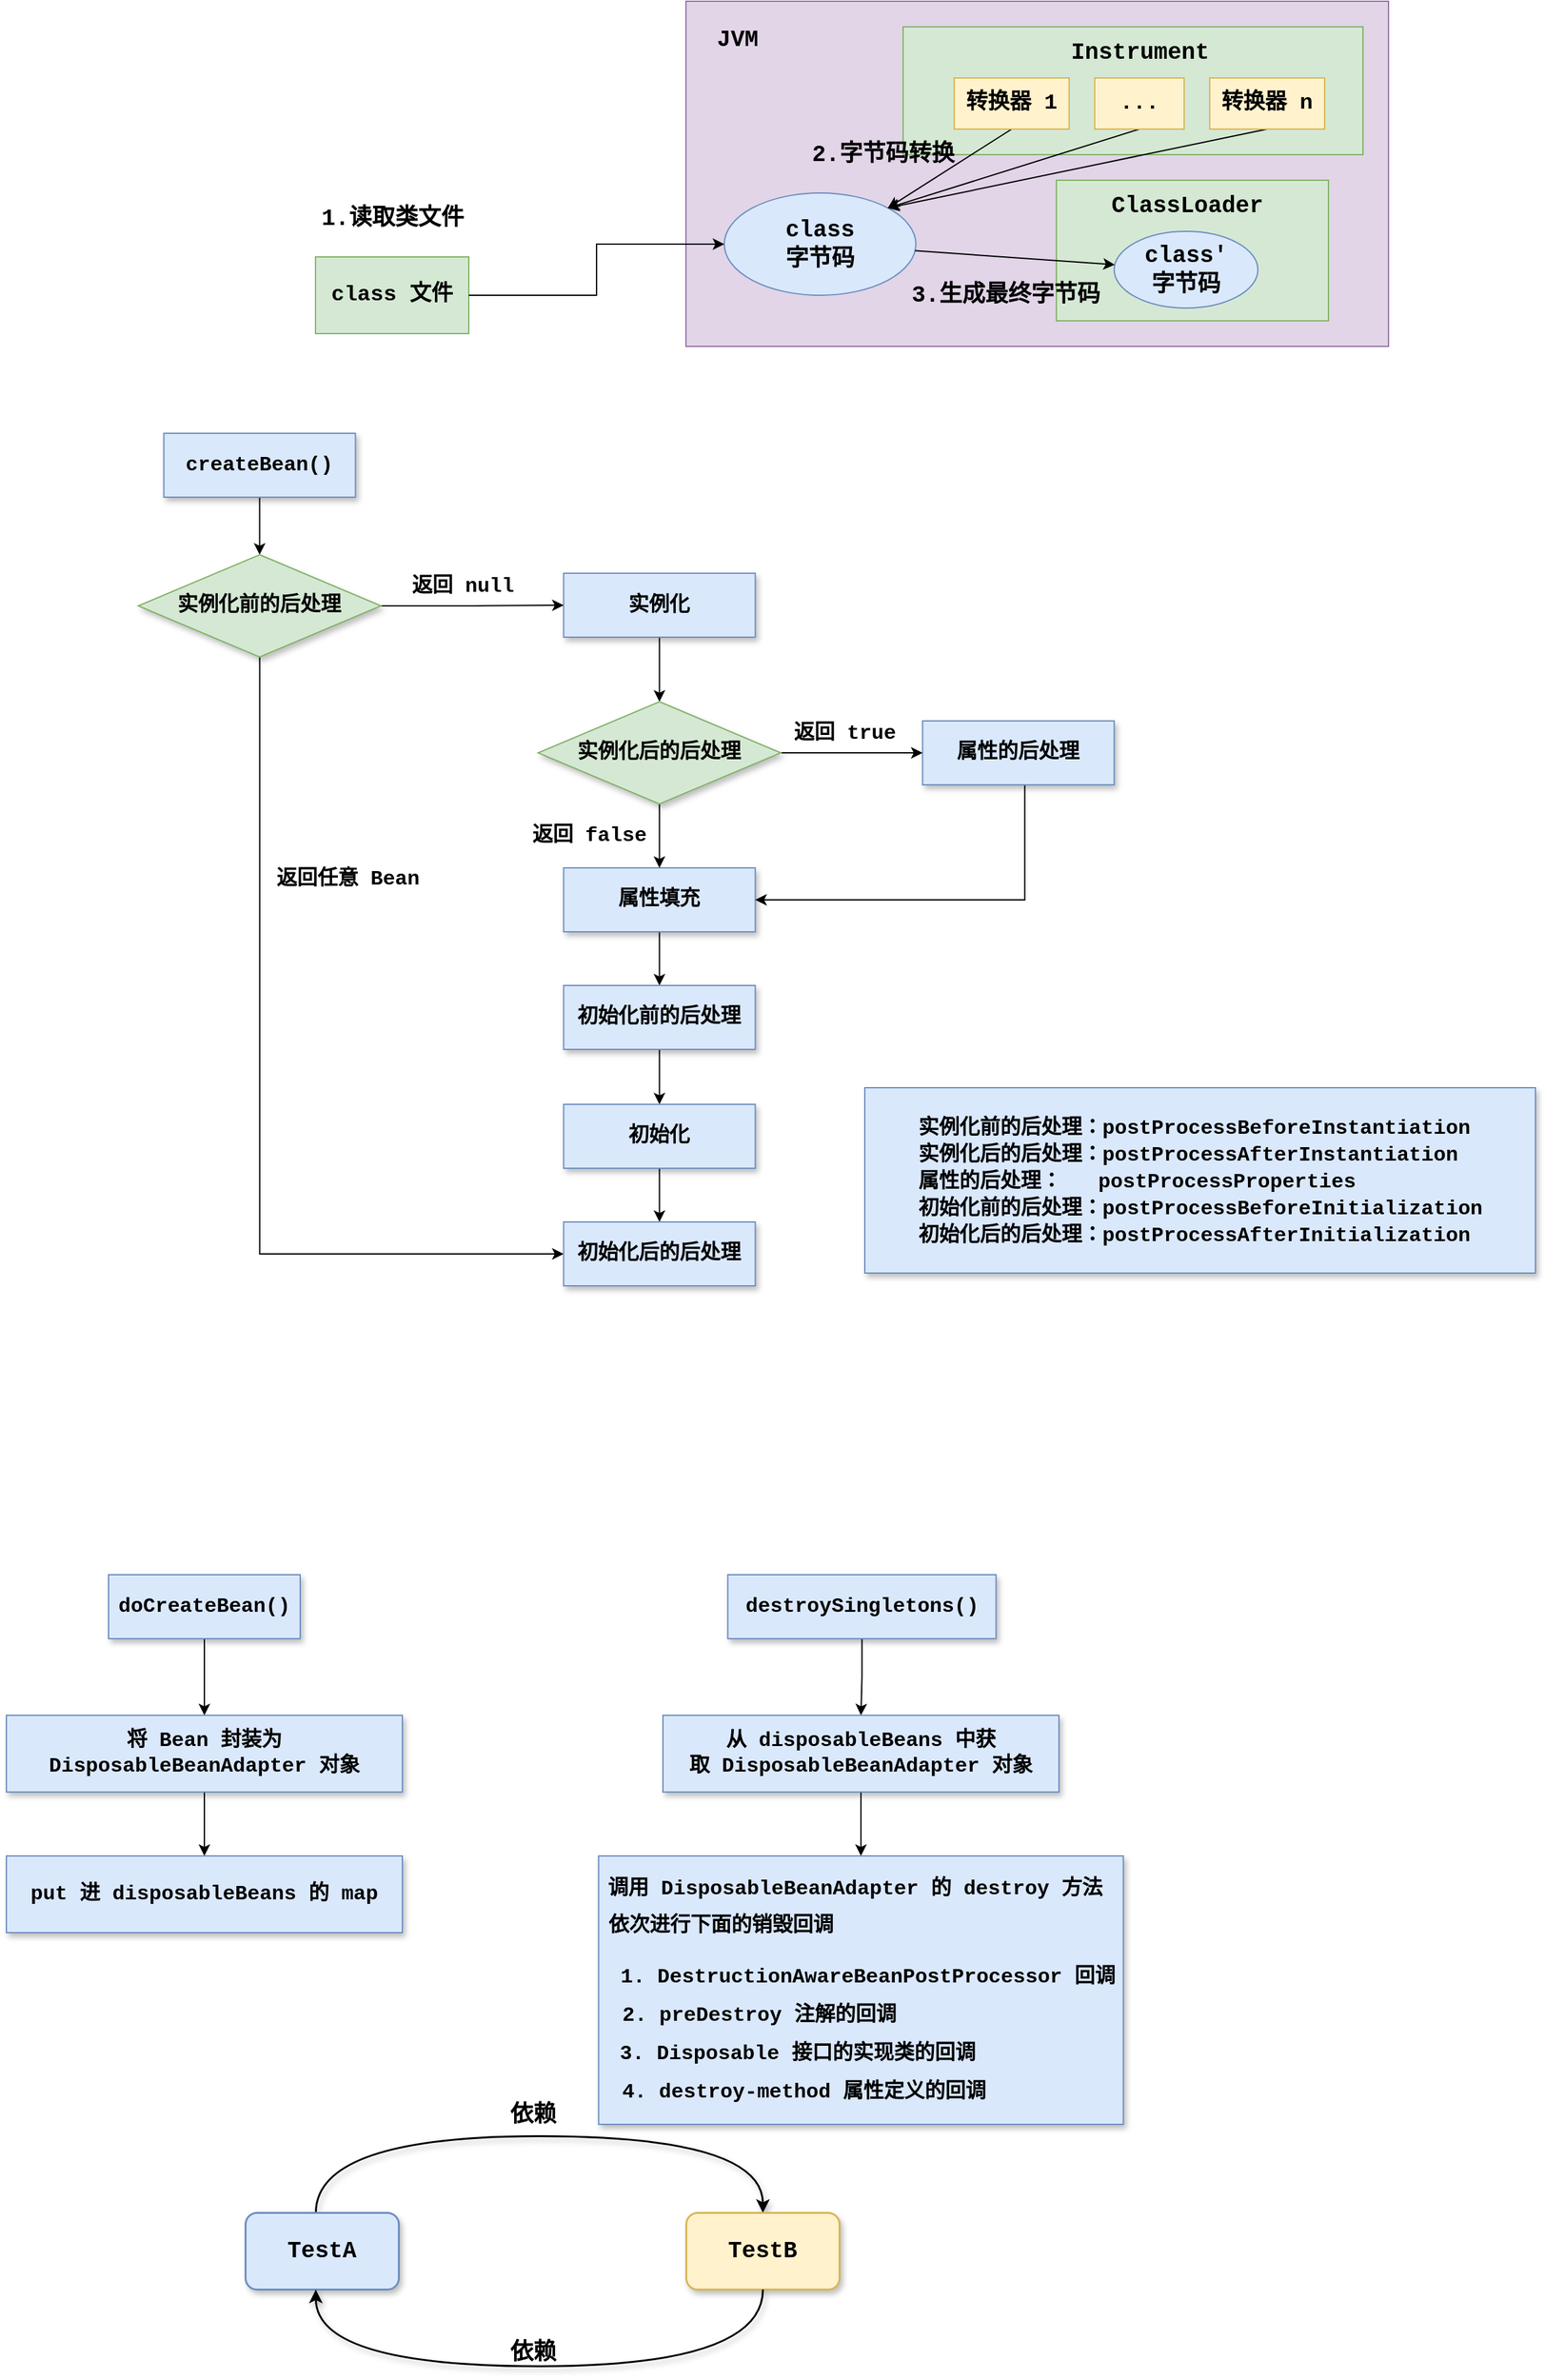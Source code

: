 <mxfile version="24.2.2" type="github">
  <diagram name="第 1 页" id="t5EFKjGEsA6wdtvT4ajn">
    <mxGraphModel dx="2081" dy="714" grid="0" gridSize="10" guides="1" tooltips="1" connect="1" arrows="1" fold="1" page="0" pageScale="1" pageWidth="827" pageHeight="1169" math="0" shadow="0">
      <root>
        <mxCell id="0" />
        <mxCell id="1" parent="0" />
        <mxCell id="-G8xLAvUSs20GB0HylZQ-1" value="&lt;b&gt;&lt;font style=&quot;font-size: 17px;&quot; face=&quot;Courier New&quot;&gt;class 文件&lt;/font&gt;&lt;/b&gt;" style="rounded=0;whiteSpace=wrap;html=1;fillColor=#d5e8d4;strokeColor=#82b366;" parent="1" vertex="1">
          <mxGeometry x="-30" y="300" width="120" height="60" as="geometry" />
        </mxCell>
        <mxCell id="-G8xLAvUSs20GB0HylZQ-2" value="" style="rounded=0;whiteSpace=wrap;html=1;fillColor=#e1d5e7;strokeColor=#9673a6;" parent="1" vertex="1">
          <mxGeometry x="260" y="100" width="550" height="270" as="geometry" />
        </mxCell>
        <mxCell id="-G8xLAvUSs20GB0HylZQ-3" value="&lt;b style=&quot;font-size: 18px;&quot;&gt;&lt;font style=&quot;font-size: 18px;&quot; face=&quot;Courier New&quot;&gt;class &lt;br&gt;字节码&lt;/font&gt;&lt;/b&gt;" style="ellipse;whiteSpace=wrap;html=1;fillColor=#dae8fc;strokeColor=#6c8ebf;" parent="1" vertex="1">
          <mxGeometry x="290" y="250" width="150" height="80" as="geometry" />
        </mxCell>
        <mxCell id="-G8xLAvUSs20GB0HylZQ-4" value="" style="rounded=0;whiteSpace=wrap;html=1;fillColor=#d5e8d4;strokeColor=#82b366;" parent="1" vertex="1">
          <mxGeometry x="430" y="120" width="360" height="100" as="geometry" />
        </mxCell>
        <mxCell id="-G8xLAvUSs20GB0HylZQ-18" style="rounded=0;orthogonalLoop=1;jettySize=auto;html=1;entryX=1;entryY=0;entryDx=0;entryDy=0;exitX=0.5;exitY=1;exitDx=0;exitDy=0;" parent="1" source="-G8xLAvUSs20GB0HylZQ-5" target="-G8xLAvUSs20GB0HylZQ-3" edge="1">
          <mxGeometry relative="1" as="geometry" />
        </mxCell>
        <mxCell id="-G8xLAvUSs20GB0HylZQ-5" value="&lt;b&gt;&lt;font style=&quot;font-size: 17px;&quot; face=&quot;Courier New&quot;&gt;转换器 1&lt;/font&gt;&lt;/b&gt;" style="rounded=0;whiteSpace=wrap;html=1;fillColor=#fff2cc;strokeColor=#d6b656;" parent="1" vertex="1">
          <mxGeometry x="470" y="160" width="90" height="40" as="geometry" />
        </mxCell>
        <mxCell id="-G8xLAvUSs20GB0HylZQ-19" style="rounded=0;orthogonalLoop=1;jettySize=auto;html=1;entryX=1;entryY=0;entryDx=0;entryDy=0;exitX=0.5;exitY=1;exitDx=0;exitDy=0;" parent="1" source="-G8xLAvUSs20GB0HylZQ-6" target="-G8xLAvUSs20GB0HylZQ-3" edge="1">
          <mxGeometry relative="1" as="geometry" />
        </mxCell>
        <mxCell id="-G8xLAvUSs20GB0HylZQ-6" value="&lt;font face=&quot;Courier New&quot;&gt;&lt;span style=&quot;font-size: 17px;&quot;&gt;&lt;b&gt;...&lt;/b&gt;&lt;/span&gt;&lt;/font&gt;" style="rounded=0;whiteSpace=wrap;html=1;fillColor=#fff2cc;strokeColor=#d6b656;" parent="1" vertex="1">
          <mxGeometry x="580" y="160" width="70" height="40" as="geometry" />
        </mxCell>
        <mxCell id="-G8xLAvUSs20GB0HylZQ-20" style="rounded=0;orthogonalLoop=1;jettySize=auto;html=1;entryX=1;entryY=0;entryDx=0;entryDy=0;exitX=0.5;exitY=1;exitDx=0;exitDy=0;" parent="1" source="-G8xLAvUSs20GB0HylZQ-7" target="-G8xLAvUSs20GB0HylZQ-3" edge="1">
          <mxGeometry relative="1" as="geometry" />
        </mxCell>
        <mxCell id="-G8xLAvUSs20GB0HylZQ-7" value="&lt;b&gt;&lt;font style=&quot;font-size: 17px;&quot; face=&quot;Courier New&quot;&gt;转换器 n&lt;/font&gt;&lt;/b&gt;" style="rounded=0;whiteSpace=wrap;html=1;fillColor=#fff2cc;strokeColor=#d6b656;" parent="1" vertex="1">
          <mxGeometry x="670" y="160" width="90" height="40" as="geometry" />
        </mxCell>
        <mxCell id="-G8xLAvUSs20GB0HylZQ-8" value="&lt;b&gt;&lt;font style=&quot;font-size: 18px;&quot; face=&quot;Courier New&quot;&gt;Instrument&lt;/font&gt;&lt;/b&gt;" style="text;html=1;align=center;verticalAlign=middle;resizable=0;points=[];autosize=1;strokeColor=none;fillColor=none;" parent="1" vertex="1">
          <mxGeometry x="550" y="120" width="130" height="40" as="geometry" />
        </mxCell>
        <mxCell id="-G8xLAvUSs20GB0HylZQ-9" value="" style="rounded=0;whiteSpace=wrap;html=1;fillColor=#d5e8d4;strokeColor=#82b366;" parent="1" vertex="1">
          <mxGeometry x="550" y="240" width="213" height="110" as="geometry" />
        </mxCell>
        <mxCell id="-G8xLAvUSs20GB0HylZQ-10" value="&lt;b style=&quot;font-size: 18px;&quot;&gt;&lt;font style=&quot;font-size: 18px;&quot; face=&quot;Courier New&quot;&gt;class&#39;&lt;br&gt;字节码&lt;/font&gt;&lt;/b&gt;" style="ellipse;whiteSpace=wrap;html=1;fillColor=#dae8fc;strokeColor=#6c8ebf;" parent="1" vertex="1">
          <mxGeometry x="595.25" y="280" width="112.5" height="60" as="geometry" />
        </mxCell>
        <mxCell id="-G8xLAvUSs20GB0HylZQ-11" value="&lt;b&gt;&lt;font style=&quot;font-size: 18px;&quot; face=&quot;Courier New&quot;&gt;ClassLoader&lt;/font&gt;&lt;/b&gt;" style="text;html=1;align=center;verticalAlign=middle;resizable=0;points=[];autosize=1;strokeColor=none;fillColor=none;" parent="1" vertex="1">
          <mxGeometry x="581.5" y="240" width="140" height="40" as="geometry" />
        </mxCell>
        <mxCell id="-G8xLAvUSs20GB0HylZQ-12" style="edgeStyle=orthogonalEdgeStyle;rounded=0;orthogonalLoop=1;jettySize=auto;html=1;" parent="1" source="-G8xLAvUSs20GB0HylZQ-1" target="-G8xLAvUSs20GB0HylZQ-3" edge="1">
          <mxGeometry relative="1" as="geometry" />
        </mxCell>
        <mxCell id="-G8xLAvUSs20GB0HylZQ-16" value="&lt;b&gt;&lt;font style=&quot;font-size: 18px;&quot; face=&quot;Courier New&quot;&gt;1.读取类文件&lt;/font&gt;&lt;/b&gt;" style="text;html=1;align=center;verticalAlign=middle;resizable=0;points=[];autosize=1;strokeColor=none;fillColor=none;" parent="1" vertex="1">
          <mxGeometry x="-40" y="250" width="140" height="40" as="geometry" />
        </mxCell>
        <mxCell id="-G8xLAvUSs20GB0HylZQ-17" value="&lt;b&gt;&lt;font style=&quot;font-size: 18px;&quot; face=&quot;Courier New&quot;&gt;2.字节码转换&lt;/font&gt;&lt;/b&gt;" style="text;html=1;align=center;verticalAlign=middle;resizable=0;points=[];autosize=1;strokeColor=none;fillColor=none;" parent="1" vertex="1">
          <mxGeometry x="344" y="200" width="140" height="40" as="geometry" />
        </mxCell>
        <mxCell id="-G8xLAvUSs20GB0HylZQ-21" value="&lt;b&gt;&lt;font style=&quot;font-size: 18px;&quot; face=&quot;Courier New&quot;&gt;3.生成最终字节码&lt;/font&gt;&lt;/b&gt;" style="text;html=1;align=center;verticalAlign=middle;resizable=0;points=[];autosize=1;strokeColor=none;fillColor=none;" parent="1" vertex="1">
          <mxGeometry x="425.25" y="310" width="170" height="40" as="geometry" />
        </mxCell>
        <mxCell id="-G8xLAvUSs20GB0HylZQ-22" style="rounded=0;orthogonalLoop=1;jettySize=auto;html=1;" parent="1" source="-G8xLAvUSs20GB0HylZQ-3" target="-G8xLAvUSs20GB0HylZQ-10" edge="1">
          <mxGeometry relative="1" as="geometry" />
        </mxCell>
        <mxCell id="-G8xLAvUSs20GB0HylZQ-23" value="&lt;b&gt;&lt;font style=&quot;font-size: 18px;&quot; face=&quot;Courier New&quot;&gt;JVM&lt;/font&gt;&lt;/b&gt;" style="text;html=1;align=center;verticalAlign=middle;resizable=0;points=[];autosize=1;strokeColor=none;fillColor=none;" parent="1" vertex="1">
          <mxGeometry x="270" y="110" width="60" height="40" as="geometry" />
        </mxCell>
        <mxCell id="K9ITG3saKui1EiPYe7uI-20" style="edgeStyle=orthogonalEdgeStyle;rounded=0;orthogonalLoop=1;jettySize=auto;html=1;" parent="1" source="K9ITG3saKui1EiPYe7uI-1" target="K9ITG3saKui1EiPYe7uI-19" edge="1">
          <mxGeometry relative="1" as="geometry" />
        </mxCell>
        <mxCell id="K9ITG3saKui1EiPYe7uI-1" value="&lt;b&gt;&lt;font style=&quot;font-size: 16px;&quot; face=&quot;Courier New&quot;&gt;createBean()&lt;/font&gt;&lt;/b&gt;" style="rounded=0;whiteSpace=wrap;html=1;fillColor=#dae8fc;strokeColor=#6c8ebf;shadow=1;" parent="1" vertex="1">
          <mxGeometry x="-148.75" y="438" width="150" height="50" as="geometry" />
        </mxCell>
        <mxCell id="K9ITG3saKui1EiPYe7uI-7" style="edgeStyle=orthogonalEdgeStyle;rounded=0;orthogonalLoop=1;jettySize=auto;html=1;" parent="1" source="K9ITG3saKui1EiPYe7uI-4" target="K9ITG3saKui1EiPYe7uI-27" edge="1">
          <mxGeometry relative="1" as="geometry">
            <mxPoint x="239.25" y="630.5" as="targetPoint" />
          </mxGeometry>
        </mxCell>
        <mxCell id="K9ITG3saKui1EiPYe7uI-4" value="&lt;font face=&quot;Courier New&quot;&gt;&lt;span style=&quot;font-size: 16px;&quot;&gt;&lt;b&gt;实例化&lt;/b&gt;&lt;/span&gt;&lt;/font&gt;" style="rounded=0;whiteSpace=wrap;html=1;fillColor=#dae8fc;strokeColor=#6c8ebf;shadow=1;" parent="1" vertex="1">
          <mxGeometry x="164.25" y="547.5" width="150" height="50" as="geometry" />
        </mxCell>
        <mxCell id="K9ITG3saKui1EiPYe7uI-12" style="edgeStyle=orthogonalEdgeStyle;rounded=0;orthogonalLoop=1;jettySize=auto;html=1;" parent="1" source="K9ITG3saKui1EiPYe7uI-8" target="K9ITG3saKui1EiPYe7uI-9" edge="1">
          <mxGeometry relative="1" as="geometry" />
        </mxCell>
        <mxCell id="K9ITG3saKui1EiPYe7uI-8" value="&lt;font face=&quot;Courier New&quot;&gt;&lt;span style=&quot;font-size: 16px;&quot;&gt;&lt;b&gt;属性填充&lt;/b&gt;&lt;/span&gt;&lt;/font&gt;" style="rounded=0;whiteSpace=wrap;html=1;fillColor=#dae8fc;strokeColor=#6c8ebf;shadow=1;" parent="1" vertex="1">
          <mxGeometry x="164.25" y="778" width="150" height="50" as="geometry" />
        </mxCell>
        <mxCell id="K9ITG3saKui1EiPYe7uI-13" style="edgeStyle=orthogonalEdgeStyle;rounded=0;orthogonalLoop=1;jettySize=auto;html=1;" parent="1" source="K9ITG3saKui1EiPYe7uI-9" target="K9ITG3saKui1EiPYe7uI-10" edge="1">
          <mxGeometry relative="1" as="geometry" />
        </mxCell>
        <mxCell id="K9ITG3saKui1EiPYe7uI-9" value="&lt;font face=&quot;Courier New&quot;&gt;&lt;span style=&quot;font-size: 16px;&quot;&gt;&lt;b&gt;初始化前的后处理&lt;/b&gt;&lt;/span&gt;&lt;/font&gt;" style="rounded=0;whiteSpace=wrap;html=1;fillColor=#dae8fc;strokeColor=#6c8ebf;shadow=1;" parent="1" vertex="1">
          <mxGeometry x="164.25" y="870" width="150" height="50" as="geometry" />
        </mxCell>
        <mxCell id="qCCeTMFwcqRYeo12MGRy-3" style="edgeStyle=orthogonalEdgeStyle;rounded=0;orthogonalLoop=1;jettySize=auto;html=1;" edge="1" parent="1" source="K9ITG3saKui1EiPYe7uI-10" target="qCCeTMFwcqRYeo12MGRy-1">
          <mxGeometry relative="1" as="geometry" />
        </mxCell>
        <mxCell id="K9ITG3saKui1EiPYe7uI-10" value="&lt;font face=&quot;Courier New&quot;&gt;&lt;span style=&quot;font-size: 16px;&quot;&gt;&lt;b&gt;初始化&lt;/b&gt;&lt;/span&gt;&lt;/font&gt;" style="rounded=0;whiteSpace=wrap;html=1;fillColor=#dae8fc;strokeColor=#6c8ebf;shadow=1;" parent="1" vertex="1">
          <mxGeometry x="164.25" y="963" width="150" height="50" as="geometry" />
        </mxCell>
        <mxCell id="K9ITG3saKui1EiPYe7uI-21" style="edgeStyle=orthogonalEdgeStyle;rounded=0;orthogonalLoop=1;jettySize=auto;html=1;exitX=1;exitY=0.5;exitDx=0;exitDy=0;entryX=0;entryY=0.5;entryDx=0;entryDy=0;" parent="1" source="K9ITG3saKui1EiPYe7uI-19" target="K9ITG3saKui1EiPYe7uI-4" edge="1">
          <mxGeometry relative="1" as="geometry" />
        </mxCell>
        <mxCell id="qCCeTMFwcqRYeo12MGRy-2" style="edgeStyle=orthogonalEdgeStyle;rounded=0;orthogonalLoop=1;jettySize=auto;html=1;entryX=0;entryY=0.5;entryDx=0;entryDy=0;" edge="1" parent="1" source="K9ITG3saKui1EiPYe7uI-19" target="qCCeTMFwcqRYeo12MGRy-1">
          <mxGeometry relative="1" as="geometry">
            <Array as="points">
              <mxPoint x="-74" y="1080" />
            </Array>
          </mxGeometry>
        </mxCell>
        <mxCell id="K9ITG3saKui1EiPYe7uI-19" value="&lt;b&gt;&lt;font style=&quot;font-size: 16px;&quot; face=&quot;Courier New&quot;&gt;实例化前的后处理&lt;/font&gt;&lt;/b&gt;" style="rhombus;whiteSpace=wrap;html=1;fillColor=#d5e8d4;strokeColor=#82b366;shadow=1;" parent="1" vertex="1">
          <mxGeometry x="-168.75" y="533" width="190" height="80" as="geometry" />
        </mxCell>
        <mxCell id="K9ITG3saKui1EiPYe7uI-23" value="&lt;b style=&quot;border-color: var(--border-color);&quot;&gt;&lt;font style=&quot;border-color: var(--border-color); font-size: 16px;&quot; face=&quot;Courier New&quot;&gt;返回任意 Bean&lt;/font&gt;&lt;/b&gt;" style="text;html=1;align=center;verticalAlign=middle;resizable=0;points=[];autosize=1;strokeColor=none;fillColor=none;" parent="1" vertex="1">
          <mxGeometry x="-74.75" y="771.5" width="140" height="30" as="geometry" />
        </mxCell>
        <mxCell id="K9ITG3saKui1EiPYe7uI-24" value="&lt;b style=&quot;border-color: var(--border-color);&quot;&gt;&lt;font style=&quot;border-color: var(--border-color); font-size: 16px;&quot; face=&quot;Courier New&quot;&gt;返回 null&lt;/font&gt;&lt;/b&gt;" style="text;html=1;align=center;verticalAlign=middle;resizable=0;points=[];autosize=1;strokeColor=none;fillColor=none;" parent="1" vertex="1">
          <mxGeometry x="35.25" y="543" width="100" height="30" as="geometry" />
        </mxCell>
        <mxCell id="K9ITG3saKui1EiPYe7uI-32" style="edgeStyle=orthogonalEdgeStyle;rounded=0;orthogonalLoop=1;jettySize=auto;html=1;entryX=1;entryY=0.5;entryDx=0;entryDy=0;" parent="1" source="K9ITG3saKui1EiPYe7uI-25" target="K9ITG3saKui1EiPYe7uI-8" edge="1">
          <mxGeometry relative="1" as="geometry">
            <Array as="points">
              <mxPoint x="525.25" y="803" />
            </Array>
          </mxGeometry>
        </mxCell>
        <mxCell id="K9ITG3saKui1EiPYe7uI-25" value="&lt;font face=&quot;Courier New&quot;&gt;&lt;span style=&quot;font-size: 16px;&quot;&gt;&lt;b&gt;属性的后处理&lt;/b&gt;&lt;/span&gt;&lt;/font&gt;" style="rounded=0;whiteSpace=wrap;html=1;fillColor=#dae8fc;strokeColor=#6c8ebf;shadow=1;" parent="1" vertex="1">
          <mxGeometry x="445.25" y="663" width="150" height="50" as="geometry" />
        </mxCell>
        <mxCell id="K9ITG3saKui1EiPYe7uI-28" style="edgeStyle=orthogonalEdgeStyle;rounded=0;orthogonalLoop=1;jettySize=auto;html=1;" parent="1" source="K9ITG3saKui1EiPYe7uI-27" target="K9ITG3saKui1EiPYe7uI-25" edge="1">
          <mxGeometry relative="1" as="geometry" />
        </mxCell>
        <mxCell id="K9ITG3saKui1EiPYe7uI-30" style="edgeStyle=orthogonalEdgeStyle;rounded=0;orthogonalLoop=1;jettySize=auto;html=1;" parent="1" source="K9ITG3saKui1EiPYe7uI-27" target="K9ITG3saKui1EiPYe7uI-8" edge="1">
          <mxGeometry relative="1" as="geometry" />
        </mxCell>
        <mxCell id="K9ITG3saKui1EiPYe7uI-27" value="&lt;b&gt;&lt;font style=&quot;font-size: 16px;&quot; face=&quot;Courier New&quot;&gt;实例化后的后处理&lt;/font&gt;&lt;/b&gt;" style="rhombus;whiteSpace=wrap;html=1;fillColor=#d5e8d4;strokeColor=#82b366;shadow=1;" parent="1" vertex="1">
          <mxGeometry x="144.25" y="648" width="190" height="80" as="geometry" />
        </mxCell>
        <mxCell id="K9ITG3saKui1EiPYe7uI-29" value="&lt;b style=&quot;border-color: var(--border-color);&quot;&gt;&lt;font style=&quot;border-color: var(--border-color); font-size: 16px;&quot; face=&quot;Courier New&quot;&gt;返回 true&lt;/font&gt;&lt;/b&gt;" style="text;html=1;align=center;verticalAlign=middle;resizable=0;points=[];autosize=1;strokeColor=none;fillColor=none;" parent="1" vertex="1">
          <mxGeometry x="334.25" y="658" width="100" height="30" as="geometry" />
        </mxCell>
        <mxCell id="K9ITG3saKui1EiPYe7uI-31" value="&lt;b style=&quot;border-color: var(--border-color);&quot;&gt;&lt;font style=&quot;border-color: var(--border-color); font-size: 16px;&quot; face=&quot;Courier New&quot;&gt;返回 false&lt;/font&gt;&lt;/b&gt;" style="text;html=1;align=center;verticalAlign=middle;resizable=0;points=[];autosize=1;strokeColor=none;fillColor=none;" parent="1" vertex="1">
          <mxGeometry x="129.25" y="738" width="110" height="30" as="geometry" />
        </mxCell>
        <mxCell id="K9ITG3saKui1EiPYe7uI-34" value="&lt;blockquote style=&quot;margin: 0 0 0 40px; border: none; padding: 0px;&quot;&gt;&lt;b style=&quot;font-size: 16px;&quot;&gt;&lt;font style=&quot;font-size: 16px;&quot; face=&quot;Courier New&quot;&gt;实例化前的后处理：postProcessBeforeInstantiation&lt;br&gt;&lt;/font&gt;&lt;/b&gt;&lt;b style=&quot;font-size: 16px;&quot;&gt;&lt;font style=&quot;font-size: 16px;&quot; face=&quot;Courier New&quot;&gt;实例化后的后处理：postProcessAfterInstantiation&lt;br&gt;&lt;/font&gt;&lt;/b&gt;&lt;b style=&quot;font-size: 16px;&quot;&gt;&lt;font style=&quot;font-size: 16px;&quot; face=&quot;Courier New&quot;&gt;属性的后处理：&amp;nbsp; &amp;nbsp;postProcessProperties&lt;br&gt;&lt;/font&gt;&lt;/b&gt;&lt;b style=&quot;font-size: 16px;&quot;&gt;&lt;font style=&quot;font-size: 16px;&quot; face=&quot;Courier New&quot;&gt;初始化前的后处理：postProcessBeforeInitialization&lt;br&gt;&lt;/font&gt;&lt;/b&gt;&lt;b style=&quot;font-size: 16px;&quot;&gt;&lt;font style=&quot;font-size: 16px;&quot; face=&quot;Courier New&quot;&gt;初始化后的后处理：postProcessAfterInitialization&lt;/font&gt;&lt;/b&gt;&lt;/blockquote&gt;" style="rounded=0;whiteSpace=wrap;html=1;align=left;fillColor=#dae8fc;strokeColor=#6c8ebf;shadow=1;" parent="1" vertex="1">
          <mxGeometry x="400" y="950" width="525" height="145" as="geometry" />
        </mxCell>
        <mxCell id="J8kABM4ftK17kCS1gj3n-8" style="edgeStyle=orthogonalEdgeStyle;rounded=0;orthogonalLoop=1;jettySize=auto;html=1;" parent="1" source="J8kABM4ftK17kCS1gj3n-2" target="J8kABM4ftK17kCS1gj3n-3" edge="1">
          <mxGeometry relative="1" as="geometry" />
        </mxCell>
        <mxCell id="J8kABM4ftK17kCS1gj3n-2" value="&lt;b&gt;&lt;font style=&quot;font-size: 16px;&quot; face=&quot;Courier New&quot;&gt;doCreateBean()&lt;/font&gt;&lt;/b&gt;" style="rounded=0;whiteSpace=wrap;html=1;fillColor=#dae8fc;strokeColor=#6c8ebf;shadow=1;" parent="1" vertex="1">
          <mxGeometry x="-192" y="1331" width="150" height="50" as="geometry" />
        </mxCell>
        <mxCell id="J8kABM4ftK17kCS1gj3n-10" style="edgeStyle=orthogonalEdgeStyle;rounded=0;orthogonalLoop=1;jettySize=auto;html=1;" parent="1" source="J8kABM4ftK17kCS1gj3n-3" target="J8kABM4ftK17kCS1gj3n-9" edge="1">
          <mxGeometry relative="1" as="geometry" />
        </mxCell>
        <mxCell id="J8kABM4ftK17kCS1gj3n-3" value="&lt;font face=&quot;Courier New&quot;&gt;&lt;span style=&quot;font-size: 16px;&quot;&gt;&lt;b&gt;将 Bean 封装为&lt;/b&gt;&lt;/span&gt;&lt;/font&gt;&lt;font size=&quot;1&quot; face=&quot;Courier New&quot;&gt;&lt;b style=&quot;font-size: 16px;&quot;&gt;DisposableBeanAdapter 对象&lt;/b&gt;&lt;/font&gt;" style="rounded=0;whiteSpace=wrap;html=1;fillColor=#dae8fc;strokeColor=#6c8ebf;shadow=1;" parent="1" vertex="1">
          <mxGeometry x="-272" y="1441" width="310" height="60" as="geometry" />
        </mxCell>
        <mxCell id="J8kABM4ftK17kCS1gj3n-9" value="&lt;font face=&quot;Courier New&quot;&gt;&lt;span style=&quot;font-size: 16px;&quot;&gt;&lt;b&gt;put 进 disposableBeans 的 map&lt;/b&gt;&lt;/span&gt;&lt;/font&gt;" style="rounded=0;whiteSpace=wrap;html=1;fillColor=#dae8fc;strokeColor=#6c8ebf;shadow=1;" parent="1" vertex="1">
          <mxGeometry x="-272" y="1551" width="310" height="60" as="geometry" />
        </mxCell>
        <mxCell id="J8kABM4ftK17kCS1gj3n-13" style="edgeStyle=orthogonalEdgeStyle;rounded=0;orthogonalLoop=1;jettySize=auto;html=1;" parent="1" source="J8kABM4ftK17kCS1gj3n-11" target="J8kABM4ftK17kCS1gj3n-12" edge="1">
          <mxGeometry relative="1" as="geometry" />
        </mxCell>
        <mxCell id="J8kABM4ftK17kCS1gj3n-11" value="&lt;b style=&quot;&quot;&gt;&lt;font style=&quot;font-size: 16px;&quot; face=&quot;Courier New&quot;&gt;destroySingletons()&lt;/font&gt;&lt;/b&gt;" style="rounded=0;whiteSpace=wrap;html=1;fillColor=#dae8fc;strokeColor=#6c8ebf;shadow=1;" parent="1" vertex="1">
          <mxGeometry x="292.75" y="1331" width="210" height="50" as="geometry" />
        </mxCell>
        <mxCell id="J8kABM4ftK17kCS1gj3n-15" style="edgeStyle=orthogonalEdgeStyle;rounded=0;orthogonalLoop=1;jettySize=auto;html=1;entryX=0.5;entryY=0;entryDx=0;entryDy=0;" parent="1" source="J8kABM4ftK17kCS1gj3n-12" target="J8kABM4ftK17kCS1gj3n-14" edge="1">
          <mxGeometry relative="1" as="geometry" />
        </mxCell>
        <mxCell id="J8kABM4ftK17kCS1gj3n-12" value="&lt;font face=&quot;Courier New&quot;&gt;&lt;span style=&quot;font-size: 16px;&quot;&gt;&lt;b&gt;从 disposableBeans 中获取&amp;nbsp;&lt;/b&gt;&lt;/span&gt;&lt;/font&gt;&lt;b style=&quot;border-color: var(--border-color); font-family: &amp;quot;Courier New&amp;quot;; font-size: 16px;&quot;&gt;DisposableBeanAdapter 对象&lt;/b&gt;" style="rounded=0;whiteSpace=wrap;html=1;fillColor=#dae8fc;strokeColor=#6c8ebf;shadow=1;" parent="1" vertex="1">
          <mxGeometry x="242" y="1441" width="310" height="60" as="geometry" />
        </mxCell>
        <mxCell id="J8kABM4ftK17kCS1gj3n-14" value="" style="rounded=0;whiteSpace=wrap;html=1;fillColor=#dae8fc;strokeColor=#6c8ebf;shadow=1;" parent="1" vertex="1">
          <mxGeometry x="191.63" y="1551" width="410.75" height="210" as="geometry" />
        </mxCell>
        <mxCell id="J8kABM4ftK17kCS1gj3n-16" value="&lt;b style=&quot;font-size: 16px;&quot;&gt;&lt;font style=&quot;border-color: var(--border-color); font-size: 16px;&quot; face=&quot;Courier New&quot;&gt;&lt;span style=&quot;border-color: var(--border-color);&quot;&gt;调用&amp;nbsp;&lt;/span&gt;&lt;/font&gt;&lt;span style=&quot;border-color: var(--border-color); font-family: &amp;quot;Courier New&amp;quot;; font-size: 16px;&quot;&gt;DisposableBeanAdapter 的 destroy 方法&lt;/span&gt;&lt;/b&gt;" style="text;html=1;align=center;verticalAlign=middle;resizable=0;points=[];autosize=1;strokeColor=none;fillColor=none;" parent="1" vertex="1">
          <mxGeometry x="186.63" y="1561" width="410" height="30" as="geometry" />
        </mxCell>
        <mxCell id="J8kABM4ftK17kCS1gj3n-17" value="&lt;font face=&quot;Courier New&quot;&gt;&lt;span style=&quot;font-size: 16px;&quot;&gt;&lt;b&gt;依次进行下面的销毁回调&lt;/b&gt;&lt;/span&gt;&lt;/font&gt;" style="text;html=1;align=center;verticalAlign=middle;resizable=0;points=[];autosize=1;strokeColor=none;fillColor=none;" parent="1" vertex="1">
          <mxGeometry x="186.63" y="1591" width="200" height="30" as="geometry" />
        </mxCell>
        <mxCell id="J8kABM4ftK17kCS1gj3n-18" value="&lt;font face=&quot;Courier New&quot;&gt;&lt;span style=&quot;font-size: 16px;&quot;&gt;&lt;b&gt;1. DestructionAwareBeanPostProcessor 回调&lt;/b&gt;&lt;/span&gt;&lt;/font&gt;" style="text;html=1;align=center;verticalAlign=middle;resizable=0;points=[];autosize=1;strokeColor=none;fillColor=none;" parent="1" vertex="1">
          <mxGeometry x="197.38" y="1631" width="410" height="30" as="geometry" />
        </mxCell>
        <mxCell id="J8kABM4ftK17kCS1gj3n-19" value="&lt;font face=&quot;Courier New&quot;&gt;&lt;span style=&quot;font-size: 16px;&quot;&gt;&lt;b&gt;2. preDestroy 注解的回调&lt;/b&gt;&lt;/span&gt;&lt;/font&gt;" style="text;html=1;align=center;verticalAlign=middle;resizable=0;points=[];autosize=1;strokeColor=none;fillColor=none;" parent="1" vertex="1">
          <mxGeometry x="196.63" y="1661" width="240" height="30" as="geometry" />
        </mxCell>
        <mxCell id="J8kABM4ftK17kCS1gj3n-20" value="&lt;font face=&quot;Courier New&quot;&gt;&lt;span style=&quot;font-size: 16px;&quot;&gt;&lt;b&gt;3. Disposable 接口的实现类的回调&lt;/b&gt;&lt;/span&gt;&lt;/font&gt;" style="text;html=1;align=center;verticalAlign=middle;resizable=0;points=[];autosize=1;strokeColor=none;fillColor=none;" parent="1" vertex="1">
          <mxGeometry x="197.38" y="1691" width="300" height="30" as="geometry" />
        </mxCell>
        <mxCell id="J8kABM4ftK17kCS1gj3n-21" value="&lt;font face=&quot;Courier New&quot;&gt;&lt;span style=&quot;font-size: 16px;&quot;&gt;&lt;b&gt;4. destroy-method 属性定义的回调&lt;/b&gt;&lt;/span&gt;&lt;/font&gt;" style="text;html=1;align=center;verticalAlign=middle;resizable=0;points=[];autosize=1;strokeColor=none;fillColor=none;" parent="1" vertex="1">
          <mxGeometry x="196.63" y="1721" width="310" height="30" as="geometry" />
        </mxCell>
        <mxCell id="NoKK9hEqyoqLjNFg1HOD-3" style="edgeStyle=orthogonalEdgeStyle;rounded=0;orthogonalLoop=1;jettySize=auto;html=1;entryX=0.5;entryY=0;entryDx=0;entryDy=0;curved=1;shadow=1;strokeWidth=1.5;" parent="1" source="NoKK9hEqyoqLjNFg1HOD-1" target="NoKK9hEqyoqLjNFg1HOD-2" edge="1">
          <mxGeometry relative="1" as="geometry">
            <Array as="points">
              <mxPoint x="-30" y="1770" />
              <mxPoint x="320" y="1770" />
            </Array>
          </mxGeometry>
        </mxCell>
        <mxCell id="NoKK9hEqyoqLjNFg1HOD-1" value="&lt;b&gt;&lt;font style=&quot;font-size: 18px;&quot; face=&quot;Courier New&quot;&gt;TestA&lt;/font&gt;&lt;/b&gt;" style="rounded=1;whiteSpace=wrap;html=1;shadow=1;strokeWidth=1.5;fillColor=#dae8fc;strokeColor=#6c8ebf;" parent="1" vertex="1">
          <mxGeometry x="-85" y="1830" width="120" height="60" as="geometry" />
        </mxCell>
        <mxCell id="NoKK9hEqyoqLjNFg1HOD-2" value="&lt;b&gt;&lt;font style=&quot;font-size: 18px;&quot; face=&quot;Courier New&quot;&gt;TestB&lt;/font&gt;&lt;/b&gt;" style="rounded=1;whiteSpace=wrap;html=1;shadow=1;strokeWidth=1.5;fillColor=#fff2cc;strokeColor=#d6b656;" parent="1" vertex="1">
          <mxGeometry x="260" y="1830" width="120" height="60" as="geometry" />
        </mxCell>
        <mxCell id="NoKK9hEqyoqLjNFg1HOD-5" style="edgeStyle=orthogonalEdgeStyle;rounded=0;orthogonalLoop=1;jettySize=auto;html=1;entryX=0.5;entryY=0;entryDx=0;entryDy=0;curved=1;shadow=1;strokeWidth=1.5;" parent="1" edge="1">
          <mxGeometry relative="1" as="geometry">
            <mxPoint x="320" y="1890" as="sourcePoint" />
            <mxPoint x="-30" y="1890" as="targetPoint" />
            <Array as="points">
              <mxPoint x="320" y="1950" />
              <mxPoint x="-30" y="1950" />
            </Array>
          </mxGeometry>
        </mxCell>
        <mxCell id="NoKK9hEqyoqLjNFg1HOD-6" value="&lt;b&gt;&lt;font style=&quot;font-size: 18px;&quot; face=&quot;Courier New&quot;&gt;依赖&lt;/font&gt;&lt;/b&gt;" style="text;html=1;align=center;verticalAlign=middle;resizable=0;points=[];autosize=1;strokeColor=none;fillColor=none;" parent="1" vertex="1">
          <mxGeometry x="110" y="1734" width="60" height="40" as="geometry" />
        </mxCell>
        <mxCell id="NoKK9hEqyoqLjNFg1HOD-7" value="&lt;b&gt;&lt;font style=&quot;font-size: 18px;&quot; face=&quot;Courier New&quot;&gt;依赖&lt;/font&gt;&lt;/b&gt;" style="text;html=1;align=center;verticalAlign=middle;resizable=0;points=[];autosize=1;strokeColor=none;fillColor=none;" parent="1" vertex="1">
          <mxGeometry x="110" y="1920" width="60" height="40" as="geometry" />
        </mxCell>
        <mxCell id="qCCeTMFwcqRYeo12MGRy-1" value="&lt;font face=&quot;Courier New&quot;&gt;&lt;span style=&quot;font-size: 16px;&quot;&gt;&lt;b&gt;初始化后的后处理&lt;/b&gt;&lt;/span&gt;&lt;/font&gt;" style="rounded=0;whiteSpace=wrap;html=1;fillColor=#dae8fc;strokeColor=#6c8ebf;shadow=1;" vertex="1" parent="1">
          <mxGeometry x="164.25" y="1055" width="150" height="50" as="geometry" />
        </mxCell>
      </root>
    </mxGraphModel>
  </diagram>
</mxfile>
